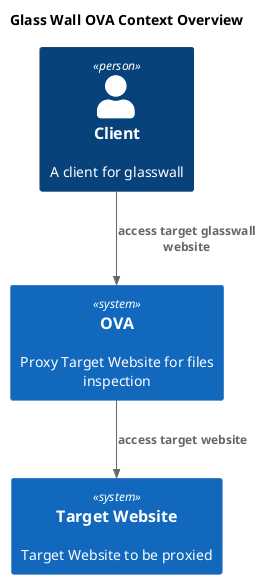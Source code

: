 @startuml
!include <c4/C4_Context.puml>

title Glass Wall OVA Context Overview

Person(client, Client, "A client for glasswall")

System(ova, "OVA", "Proxy Target Website for files inspection")

System(website, "Target Website", "Target Website to be proxied")

Rel_Down(client, ova, "access target glasswall website")
Rel(ova, website, "access target website")

@enduml
